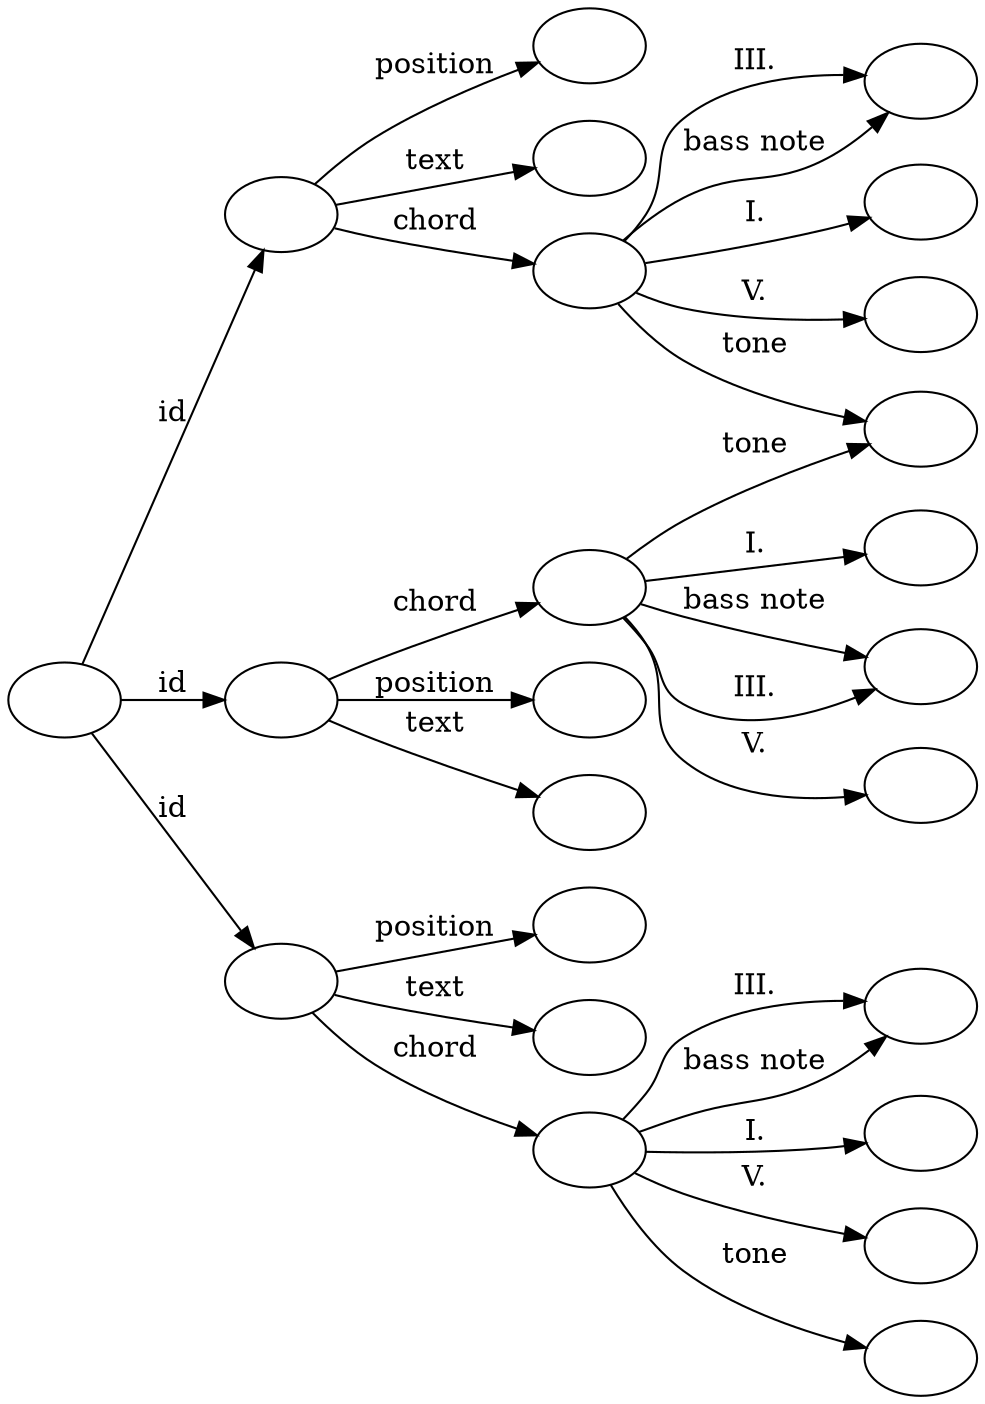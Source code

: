 digraph g {
    rankdir=LR
    Sheet [label=""]

    subgraph segment_0 {

        segment_0_ID [label=""]
        segment_0_Position [label=""]
        segment_0_Text [label=""]
        segment_0_Bass_note [label=""]
        segment_0_Chord [label=""]
        segment_0_Tone [label=""]
        segment_0_Deg1 [label=""]
        segment_0_Deg5 [label=""]
        segment_0_ID -> segment_0_Position [label="position"]
        segment_0_ID -> segment_0_Text [label="text"]
        segment_0_ID -> segment_0_Chord [label="chord"]
        segment_0_Chord -> segment_0_Tone [label="tone"]
        segment_0_Chord -> segment_0_Deg1 [label="I."]
        segment_0_Chord -> segment_0_Bass_note [label="III."]
        segment_0_Chord -> segment_0_Deg5 [label="V."]
        segment_0_Chord -> segment_0_Bass_note [label="bass note"]
    }

    subgraph segment_1 {

        segment_1_ID [label=""]
        segment_1_Position [label=""]
        segment_1_Text [label=""]
        segment_1_Bass_note [label=""]
        segment_1_Chord [label=""]
        segment_1_Deg1 [label=""]
        segment_1_Deg5 [label=""]
        segment_1_ID -> segment_1_Position [label="position"]
        segment_1_ID -> segment_1_Text [label="text"]
        segment_1_ID -> segment_1_Chord [label="chord"]
        segment_1_Chord -> segment_0_Tone [label="tone"]
        segment_1_Chord -> segment_1_Deg1 [label="I."]
        segment_1_Chord -> segment_1_Bass_note [label="III."]
        segment_1_Chord -> segment_1_Deg5 [label="V."]
        segment_1_Chord -> segment_1_Bass_note [label="bass note"]
    }

    subgraph segment_2 {

        segment_2_ID [label=""]
        segment_2_Position [label=""]
        segment_2_Text [label=""]
        segment_2_Bass_note [label=""]
        segment_2_Chord [label=""]
        segment_2_Deg1 [label=""]
        segment_2_Deg5 [label=""]
        segment_2_Tone [label=""]
        segment_2_ID -> segment_2_Position [label="position"]
        segment_2_ID -> segment_2_Text [label="text"]
        segment_2_ID -> segment_2_Chord [label="chord"]
        segment_2_Chord -> segment_2_Tone [label="tone"]
        segment_2_Chord -> segment_2_Deg1 [label="I."]
        segment_2_Chord -> segment_2_Bass_note [label="III."]
        segment_2_Chord -> segment_2_Deg5 [label="V."]
        segment_2_Chord -> segment_2_Bass_note [label="bass note"]
    }
    
    Sheet -> segment_0_ID [label="id"]
    Sheet -> segment_1_ID [label="id"]
    Sheet -> segment_2_ID [label="id"]
}